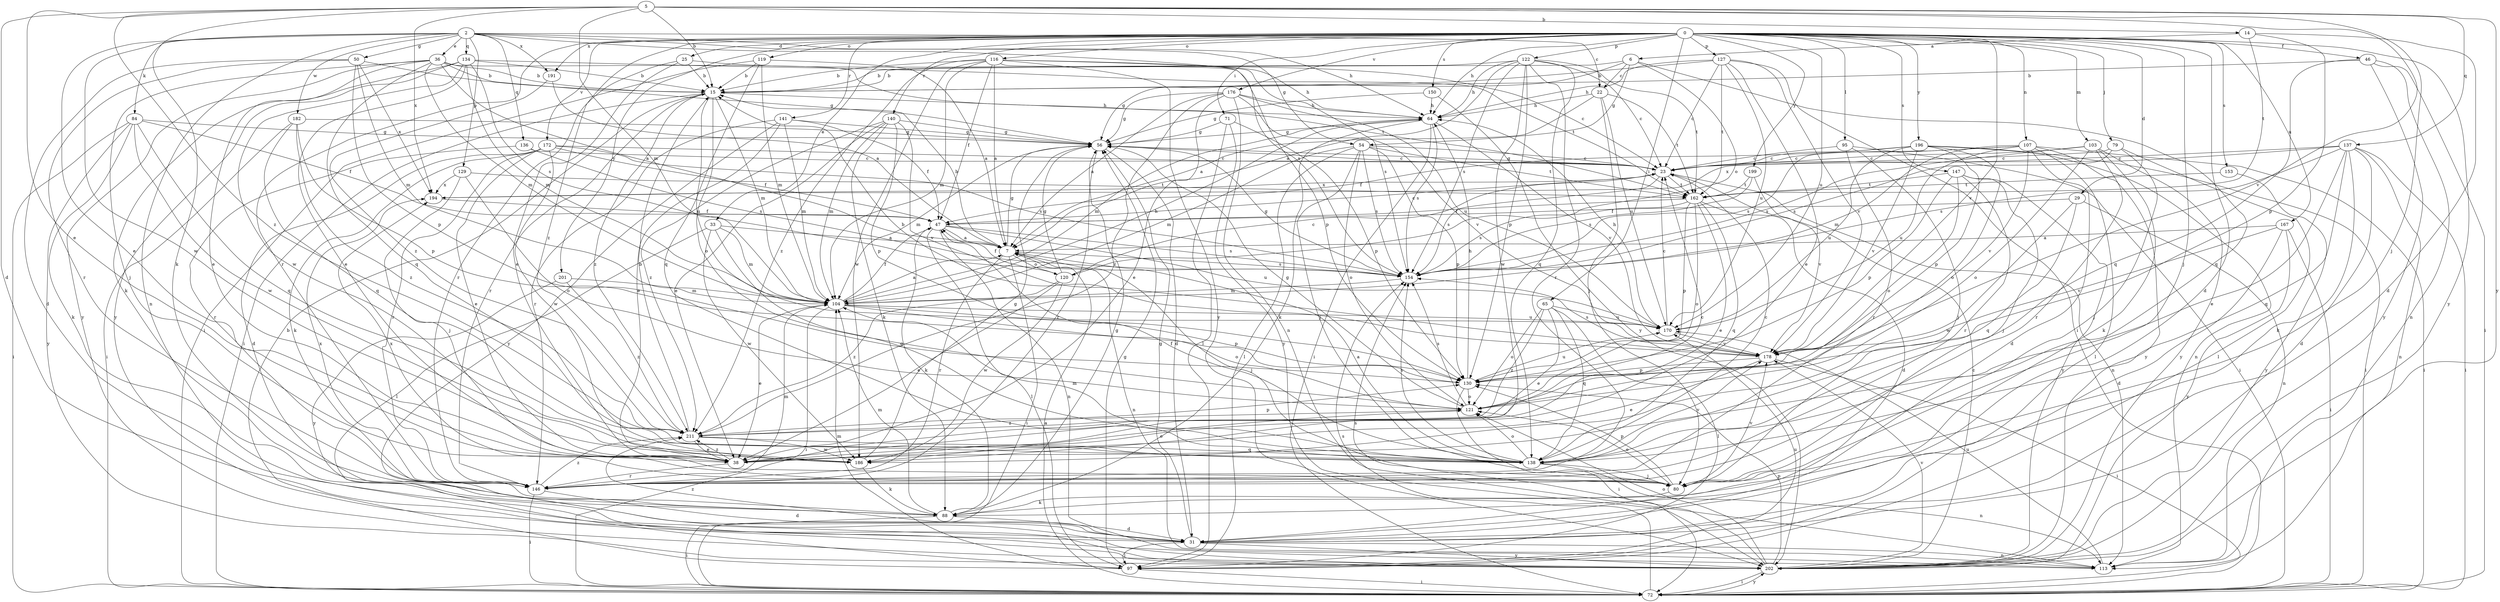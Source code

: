 strict digraph  {
0;
2;
5;
6;
7;
14;
15;
22;
23;
25;
29;
31;
33;
36;
38;
46;
47;
50;
54;
56;
64;
65;
71;
72;
79;
80;
84;
88;
95;
97;
103;
104;
107;
113;
116;
119;
120;
121;
122;
127;
129;
130;
134;
136;
137;
138;
140;
141;
146;
147;
150;
153;
154;
162;
167;
170;
172;
176;
178;
182;
186;
191;
194;
196;
199;
201;
202;
211;
0 -> 25  [label=d];
0 -> 29  [label=d];
0 -> 31  [label=d];
0 -> 33  [label=e];
0 -> 46  [label=f];
0 -> 64  [label=h];
0 -> 65  [label=i];
0 -> 71  [label=i];
0 -> 79  [label=j];
0 -> 80  [label=j];
0 -> 95  [label=l];
0 -> 103  [label=m];
0 -> 107  [label=n];
0 -> 116  [label=o];
0 -> 119  [label=o];
0 -> 122  [label=p];
0 -> 127  [label=p];
0 -> 140  [label=r];
0 -> 141  [label=r];
0 -> 146  [label=r];
0 -> 147  [label=s];
0 -> 150  [label=s];
0 -> 153  [label=s];
0 -> 167  [label=u];
0 -> 170  [label=u];
0 -> 172  [label=v];
0 -> 176  [label=v];
0 -> 178  [label=v];
0 -> 191  [label=x];
0 -> 196  [label=y];
0 -> 199  [label=y];
0 -> 201  [label=y];
0 -> 202  [label=y];
0 -> 211  [label=z];
2 -> 22  [label=c];
2 -> 36  [label=e];
2 -> 38  [label=e];
2 -> 50  [label=g];
2 -> 54  [label=g];
2 -> 64  [label=h];
2 -> 84  [label=k];
2 -> 113  [label=n];
2 -> 129  [label=p];
2 -> 134  [label=q];
2 -> 136  [label=q];
2 -> 154  [label=s];
2 -> 182  [label=w];
2 -> 186  [label=w];
2 -> 191  [label=x];
5 -> 14  [label=b];
5 -> 15  [label=b];
5 -> 31  [label=d];
5 -> 38  [label=e];
5 -> 80  [label=j];
5 -> 88  [label=k];
5 -> 104  [label=m];
5 -> 137  [label=q];
5 -> 178  [label=v];
5 -> 194  [label=x];
5 -> 202  [label=y];
5 -> 211  [label=z];
6 -> 15  [label=b];
6 -> 22  [label=c];
6 -> 54  [label=g];
6 -> 56  [label=g];
6 -> 120  [label=o];
6 -> 138  [label=q];
7 -> 15  [label=b];
7 -> 56  [label=g];
7 -> 72  [label=i];
7 -> 80  [label=j];
7 -> 113  [label=n];
7 -> 120  [label=o];
7 -> 146  [label=r];
7 -> 154  [label=s];
14 -> 6  [label=a];
14 -> 31  [label=d];
14 -> 130  [label=p];
14 -> 162  [label=t];
15 -> 64  [label=h];
15 -> 72  [label=i];
15 -> 104  [label=m];
15 -> 121  [label=o];
15 -> 146  [label=r];
15 -> 170  [label=u];
15 -> 211  [label=z];
22 -> 7  [label=a];
22 -> 64  [label=h];
22 -> 80  [label=j];
22 -> 162  [label=t];
22 -> 170  [label=u];
23 -> 56  [label=g];
23 -> 113  [label=n];
23 -> 154  [label=s];
23 -> 162  [label=t];
23 -> 194  [label=x];
25 -> 15  [label=b];
25 -> 23  [label=c];
25 -> 38  [label=e];
25 -> 146  [label=r];
29 -> 47  [label=f];
29 -> 113  [label=n];
29 -> 138  [label=q];
29 -> 186  [label=w];
31 -> 56  [label=g];
31 -> 97  [label=l];
31 -> 113  [label=n];
31 -> 202  [label=y];
31 -> 211  [label=z];
33 -> 7  [label=a];
33 -> 97  [label=l];
33 -> 104  [label=m];
33 -> 138  [label=q];
33 -> 186  [label=w];
36 -> 7  [label=a];
36 -> 15  [label=b];
36 -> 38  [label=e];
36 -> 56  [label=g];
36 -> 80  [label=j];
36 -> 104  [label=m];
36 -> 138  [label=q];
36 -> 162  [label=t];
36 -> 202  [label=y];
38 -> 23  [label=c];
38 -> 146  [label=r];
38 -> 211  [label=z];
46 -> 15  [label=b];
46 -> 72  [label=i];
46 -> 113  [label=n];
46 -> 138  [label=q];
46 -> 202  [label=y];
47 -> 7  [label=a];
47 -> 23  [label=c];
47 -> 88  [label=k];
47 -> 97  [label=l];
47 -> 113  [label=n];
47 -> 154  [label=s];
47 -> 170  [label=u];
50 -> 15  [label=b];
50 -> 31  [label=d];
50 -> 104  [label=m];
50 -> 130  [label=p];
50 -> 146  [label=r];
50 -> 194  [label=x];
54 -> 23  [label=c];
54 -> 80  [label=j];
54 -> 97  [label=l];
54 -> 104  [label=m];
54 -> 121  [label=o];
54 -> 130  [label=p];
54 -> 154  [label=s];
54 -> 162  [label=t];
56 -> 23  [label=c];
56 -> 31  [label=d];
56 -> 104  [label=m];
56 -> 146  [label=r];
64 -> 56  [label=g];
64 -> 72  [label=i];
64 -> 88  [label=k];
64 -> 104  [label=m];
64 -> 154  [label=s];
64 -> 178  [label=v];
65 -> 38  [label=e];
65 -> 97  [label=l];
65 -> 121  [label=o];
65 -> 138  [label=q];
65 -> 170  [label=u];
65 -> 211  [label=z];
71 -> 56  [label=g];
71 -> 97  [label=l];
71 -> 130  [label=p];
71 -> 202  [label=y];
72 -> 7  [label=a];
72 -> 154  [label=s];
72 -> 202  [label=y];
79 -> 23  [label=c];
79 -> 80  [label=j];
79 -> 97  [label=l];
79 -> 154  [label=s];
80 -> 88  [label=k];
80 -> 121  [label=o];
80 -> 130  [label=p];
80 -> 178  [label=v];
80 -> 194  [label=x];
84 -> 47  [label=f];
84 -> 56  [label=g];
84 -> 72  [label=i];
84 -> 88  [label=k];
84 -> 138  [label=q];
84 -> 186  [label=w];
84 -> 202  [label=y];
88 -> 31  [label=d];
88 -> 56  [label=g];
88 -> 72  [label=i];
88 -> 104  [label=m];
95 -> 23  [label=c];
95 -> 72  [label=i];
95 -> 80  [label=j];
95 -> 146  [label=r];
97 -> 15  [label=b];
97 -> 56  [label=g];
97 -> 72  [label=i];
97 -> 104  [label=m];
97 -> 170  [label=u];
103 -> 23  [label=c];
103 -> 88  [label=k];
103 -> 121  [label=o];
103 -> 146  [label=r];
103 -> 154  [label=s];
103 -> 202  [label=y];
104 -> 7  [label=a];
104 -> 38  [label=e];
104 -> 47  [label=f];
104 -> 64  [label=h];
104 -> 72  [label=i];
104 -> 121  [label=o];
104 -> 130  [label=p];
104 -> 170  [label=u];
107 -> 23  [label=c];
107 -> 31  [label=d];
107 -> 72  [label=i];
107 -> 97  [label=l];
107 -> 104  [label=m];
107 -> 154  [label=s];
107 -> 170  [label=u];
107 -> 178  [label=v];
107 -> 202  [label=y];
113 -> 170  [label=u];
116 -> 7  [label=a];
116 -> 15  [label=b];
116 -> 47  [label=f];
116 -> 64  [label=h];
116 -> 104  [label=m];
116 -> 130  [label=p];
116 -> 154  [label=s];
116 -> 186  [label=w];
116 -> 202  [label=y];
116 -> 211  [label=z];
119 -> 7  [label=a];
119 -> 15  [label=b];
119 -> 72  [label=i];
119 -> 104  [label=m];
119 -> 138  [label=q];
120 -> 23  [label=c];
120 -> 38  [label=e];
120 -> 47  [label=f];
120 -> 56  [label=g];
120 -> 186  [label=w];
120 -> 211  [label=z];
121 -> 56  [label=g];
121 -> 154  [label=s];
121 -> 211  [label=z];
122 -> 7  [label=a];
122 -> 15  [label=b];
122 -> 23  [label=c];
122 -> 64  [label=h];
122 -> 130  [label=p];
122 -> 138  [label=q];
122 -> 146  [label=r];
122 -> 154  [label=s];
122 -> 162  [label=t];
122 -> 186  [label=w];
127 -> 15  [label=b];
127 -> 23  [label=c];
127 -> 38  [label=e];
127 -> 64  [label=h];
127 -> 72  [label=i];
127 -> 162  [label=t];
127 -> 170  [label=u];
127 -> 178  [label=v];
129 -> 80  [label=j];
129 -> 121  [label=o];
129 -> 162  [label=t];
129 -> 194  [label=x];
130 -> 64  [label=h];
130 -> 72  [label=i];
130 -> 121  [label=o];
130 -> 170  [label=u];
134 -> 15  [label=b];
134 -> 38  [label=e];
134 -> 88  [label=k];
134 -> 104  [label=m];
134 -> 154  [label=s];
134 -> 162  [label=t];
134 -> 186  [label=w];
134 -> 202  [label=y];
136 -> 23  [label=c];
136 -> 146  [label=r];
136 -> 154  [label=s];
137 -> 23  [label=c];
137 -> 31  [label=d];
137 -> 38  [label=e];
137 -> 72  [label=i];
137 -> 88  [label=k];
137 -> 113  [label=n];
137 -> 138  [label=q];
137 -> 154  [label=s];
137 -> 194  [label=x];
138 -> 7  [label=a];
138 -> 23  [label=c];
138 -> 47  [label=f];
138 -> 80  [label=j];
138 -> 104  [label=m];
138 -> 113  [label=n];
138 -> 121  [label=o];
138 -> 154  [label=s];
138 -> 178  [label=v];
140 -> 38  [label=e];
140 -> 56  [label=g];
140 -> 88  [label=k];
140 -> 104  [label=m];
140 -> 130  [label=p];
140 -> 178  [label=v];
140 -> 211  [label=z];
141 -> 38  [label=e];
141 -> 47  [label=f];
141 -> 56  [label=g];
141 -> 104  [label=m];
141 -> 146  [label=r];
141 -> 202  [label=y];
146 -> 31  [label=d];
146 -> 72  [label=i];
146 -> 104  [label=m];
146 -> 194  [label=x];
146 -> 211  [label=z];
147 -> 80  [label=j];
147 -> 121  [label=o];
147 -> 130  [label=p];
147 -> 146  [label=r];
147 -> 162  [label=t];
147 -> 202  [label=y];
150 -> 56  [label=g];
150 -> 64  [label=h];
150 -> 202  [label=y];
153 -> 162  [label=t];
153 -> 202  [label=y];
154 -> 56  [label=g];
154 -> 104  [label=m];
162 -> 31  [label=d];
162 -> 38  [label=e];
162 -> 47  [label=f];
162 -> 121  [label=o];
162 -> 130  [label=p];
162 -> 138  [label=q];
162 -> 154  [label=s];
167 -> 7  [label=a];
167 -> 31  [label=d];
167 -> 72  [label=i];
167 -> 178  [label=v];
167 -> 202  [label=y];
170 -> 23  [label=c];
170 -> 64  [label=h];
170 -> 178  [label=v];
172 -> 23  [label=c];
172 -> 31  [label=d];
172 -> 38  [label=e];
172 -> 47  [label=f];
172 -> 88  [label=k];
172 -> 146  [label=r];
172 -> 154  [label=s];
172 -> 186  [label=w];
176 -> 7  [label=a];
176 -> 38  [label=e];
176 -> 56  [label=g];
176 -> 64  [label=h];
176 -> 113  [label=n];
176 -> 170  [label=u];
176 -> 178  [label=v];
176 -> 211  [label=z];
178 -> 15  [label=b];
178 -> 38  [label=e];
178 -> 72  [label=i];
178 -> 130  [label=p];
178 -> 154  [label=s];
182 -> 56  [label=g];
182 -> 72  [label=i];
182 -> 130  [label=p];
182 -> 138  [label=q];
182 -> 211  [label=z];
186 -> 56  [label=g];
186 -> 88  [label=k];
186 -> 121  [label=o];
191 -> 7  [label=a];
191 -> 211  [label=z];
194 -> 47  [label=f];
196 -> 23  [label=c];
196 -> 47  [label=f];
196 -> 72  [label=i];
196 -> 113  [label=n];
196 -> 121  [label=o];
196 -> 130  [label=p];
196 -> 170  [label=u];
196 -> 178  [label=v];
199 -> 154  [label=s];
199 -> 162  [label=t];
199 -> 178  [label=v];
201 -> 104  [label=m];
201 -> 202  [label=y];
201 -> 211  [label=z];
202 -> 23  [label=c];
202 -> 72  [label=i];
202 -> 121  [label=o];
202 -> 130  [label=p];
202 -> 154  [label=s];
202 -> 178  [label=v];
211 -> 15  [label=b];
211 -> 38  [label=e];
211 -> 130  [label=p];
211 -> 138  [label=q];
211 -> 186  [label=w];
}
